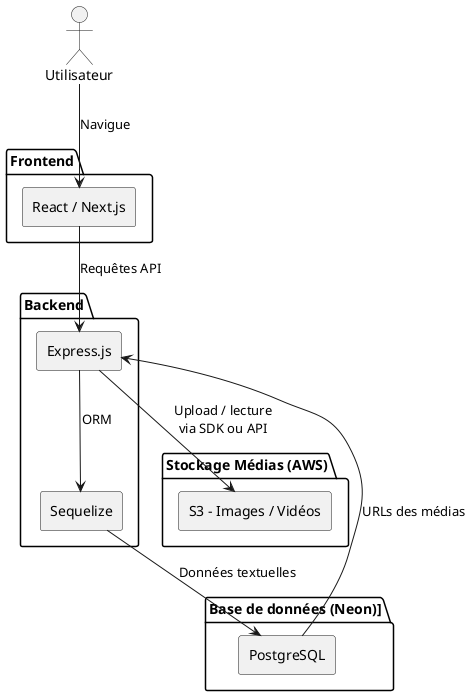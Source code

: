 @startuml ArchitectureSimplifiee
skinparam componentStyle rectangle

actor Utilisateur

package "Frontend" {
  [React / Next.js]
}

package "Backend" {
  [Express.js]
  [Sequelize]
}

package "Base de données (Neon)]" {
  [PostgreSQL]
}

package "Stockage Médias (AWS)" {
  [S3 - Images / Vidéos]
}

Utilisateur --> [React / Next.js] : Navigue
[React / Next.js] --> [Express.js] : Requêtes API
[Express.js] --> [Sequelize] : ORM
[Sequelize] --> [PostgreSQL] : Données textuelles

[Express.js] --> [S3 - Images / Vidéos] : Upload / lecture\nvia SDK ou API
[PostgreSQL] --> [Express.js] : URLs des médias

@enduml
